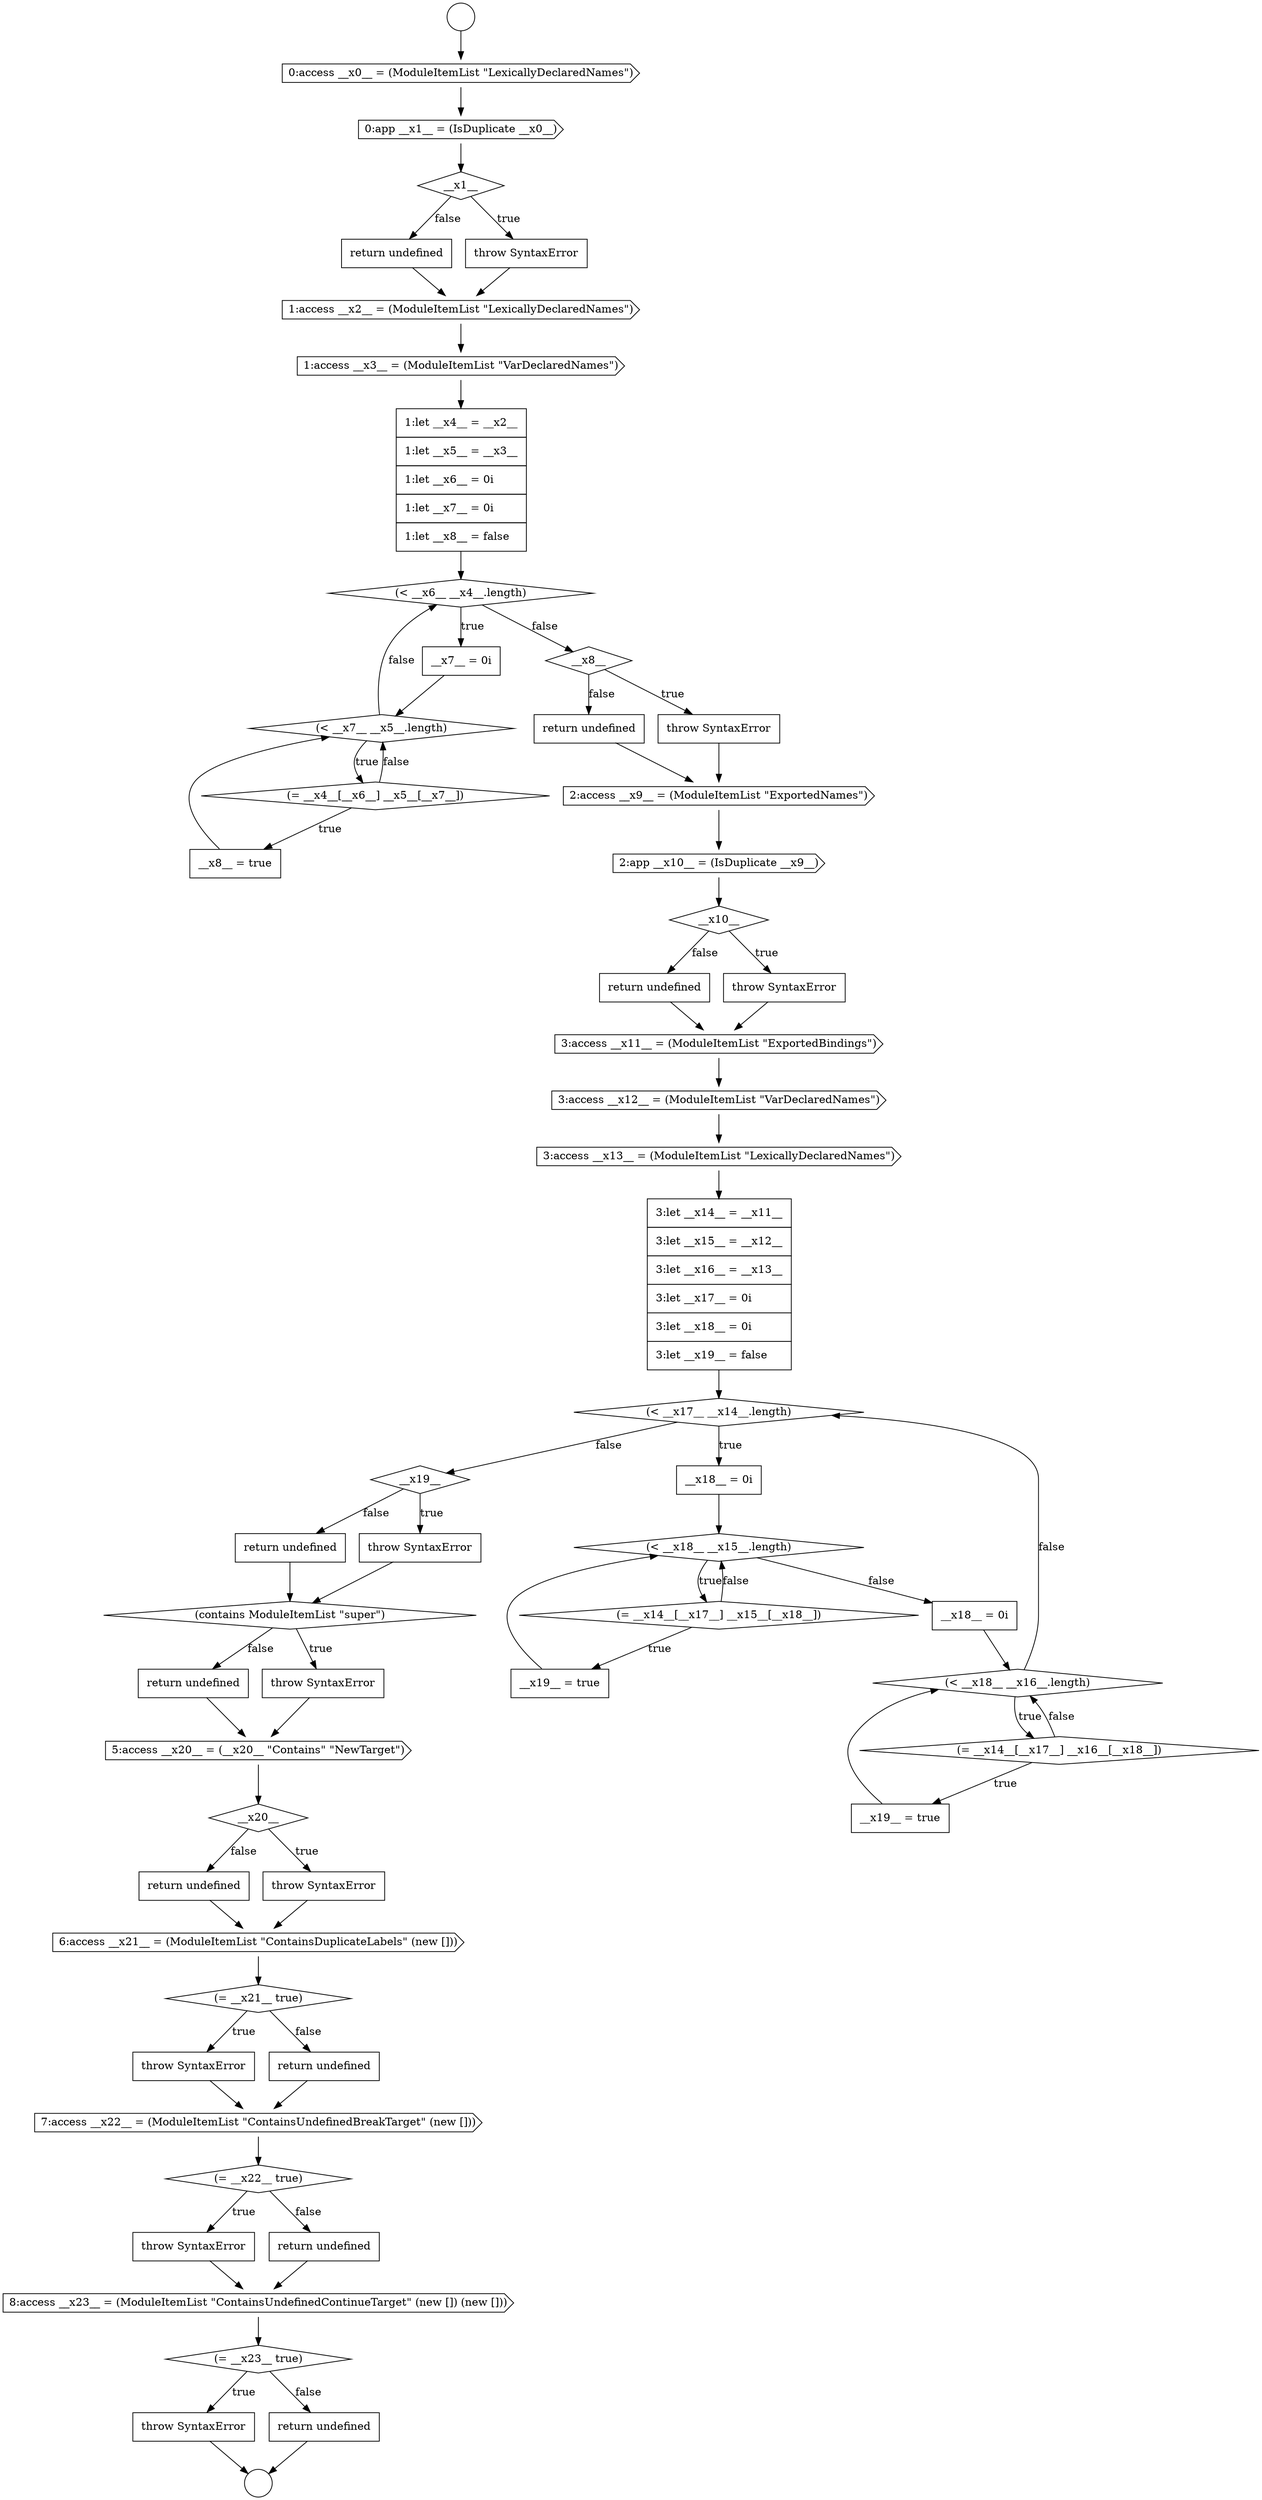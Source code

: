 digraph {
  node20445 [shape=cds, label=<<font color="black">3:access __x12__ = (ModuleItemList &quot;VarDeclaredNames&quot;)</font>> color="black" fillcolor="white" style=filled]
  node20460 [shape=diamond, label=<<font color="black">(contains ModuleItemList &quot;super&quot;)</font>> color="black" fillcolor="white" style=filled]
  node20433 [shape=diamond, label=<<font color="black">(&lt; __x7__ __x5__.length)</font>> color="black" fillcolor="white" style=filled]
  node20431 [shape=diamond, label=<<font color="black">(&lt; __x6__ __x4__.length)</font>> color="black" fillcolor="white" style=filled]
  node20459 [shape=none, margin=0, label=<<font color="black">
    <table border="0" cellborder="1" cellspacing="0" cellpadding="10">
      <tr><td align="left">return undefined</td></tr>
    </table>
  </font>> color="black" fillcolor="white" style=filled]
  node20434 [shape=diamond, label=<<font color="black">(= __x4__[__x6__] __x5__[__x7__])</font>> color="black" fillcolor="white" style=filled]
  node20466 [shape=none, margin=0, label=<<font color="black">
    <table border="0" cellborder="1" cellspacing="0" cellpadding="10">
      <tr><td align="left">return undefined</td></tr>
    </table>
  </font>> color="black" fillcolor="white" style=filled]
  node20443 [shape=none, margin=0, label=<<font color="black">
    <table border="0" cellborder="1" cellspacing="0" cellpadding="10">
      <tr><td align="left">return undefined</td></tr>
    </table>
  </font>> color="black" fillcolor="white" style=filled]
  node20455 [shape=diamond, label=<<font color="black">(= __x14__[__x17__] __x16__[__x18__])</font>> color="black" fillcolor="white" style=filled]
  node20435 [shape=none, margin=0, label=<<font color="black">
    <table border="0" cellborder="1" cellspacing="0" cellpadding="10">
      <tr><td align="left">__x8__ = true</td></tr>
    </table>
  </font>> color="black" fillcolor="white" style=filled]
  node20438 [shape=none, margin=0, label=<<font color="black">
    <table border="0" cellborder="1" cellspacing="0" cellpadding="10">
      <tr><td align="left">return undefined</td></tr>
    </table>
  </font>> color="black" fillcolor="white" style=filled]
  node20446 [shape=cds, label=<<font color="black">3:access __x13__ = (ModuleItemList &quot;LexicallyDeclaredNames&quot;)</font>> color="black" fillcolor="white" style=filled]
  node20439 [shape=cds, label=<<font color="black">2:access __x9__ = (ModuleItemList &quot;ExportedNames&quot;)</font>> color="black" fillcolor="white" style=filled]
  node20429 [shape=cds, label=<<font color="black">1:access __x3__ = (ModuleItemList &quot;VarDeclaredNames&quot;)</font>> color="black" fillcolor="white" style=filled]
  node20432 [shape=none, margin=0, label=<<font color="black">
    <table border="0" cellborder="1" cellspacing="0" cellpadding="10">
      <tr><td align="left">__x7__ = 0i</td></tr>
    </table>
  </font>> color="black" fillcolor="white" style=filled]
  node20464 [shape=diamond, label=<<font color="black">__x20__</font>> color="black" fillcolor="white" style=filled]
  node20437 [shape=none, margin=0, label=<<font color="black">
    <table border="0" cellborder="1" cellspacing="0" cellpadding="10">
      <tr><td align="left">throw SyntaxError</td></tr>
    </table>
  </font>> color="black" fillcolor="white" style=filled]
  node20477 [shape=none, margin=0, label=<<font color="black">
    <table border="0" cellborder="1" cellspacing="0" cellpadding="10">
      <tr><td align="left">throw SyntaxError</td></tr>
    </table>
  </font>> color="black" fillcolor="white" style=filled]
  node20469 [shape=none, margin=0, label=<<font color="black">
    <table border="0" cellborder="1" cellspacing="0" cellpadding="10">
      <tr><td align="left">throw SyntaxError</td></tr>
    </table>
  </font>> color="black" fillcolor="white" style=filled]
  node20468 [shape=diamond, label=<<font color="black">(= __x21__ true)</font>> color="black" fillcolor="white" style=filled]
  node20428 [shape=cds, label=<<font color="black">1:access __x2__ = (ModuleItemList &quot;LexicallyDeclaredNames&quot;)</font>> color="black" fillcolor="white" style=filled]
  node20473 [shape=none, margin=0, label=<<font color="black">
    <table border="0" cellborder="1" cellspacing="0" cellpadding="10">
      <tr><td align="left">throw SyntaxError</td></tr>
    </table>
  </font>> color="black" fillcolor="white" style=filled]
  node20441 [shape=diamond, label=<<font color="black">__x10__</font>> color="black" fillcolor="white" style=filled]
  node20465 [shape=none, margin=0, label=<<font color="black">
    <table border="0" cellborder="1" cellspacing="0" cellpadding="10">
      <tr><td align="left">throw SyntaxError</td></tr>
    </table>
  </font>> color="black" fillcolor="white" style=filled]
  node20440 [shape=cds, label=<<font color="black">2:app __x10__ = (IsDuplicate __x9__)</font>> color="black" fillcolor="white" style=filled]
  node20450 [shape=diamond, label=<<font color="black">(&lt; __x18__ __x15__.length)</font>> color="black" fillcolor="white" style=filled]
  node20472 [shape=diamond, label=<<font color="black">(= __x22__ true)</font>> color="black" fillcolor="white" style=filled]
  node20427 [shape=none, margin=0, label=<<font color="black">
    <table border="0" cellborder="1" cellspacing="0" cellpadding="10">
      <tr><td align="left">return undefined</td></tr>
    </table>
  </font>> color="black" fillcolor="white" style=filled]
  node20444 [shape=cds, label=<<font color="black">3:access __x11__ = (ModuleItemList &quot;ExportedBindings&quot;)</font>> color="black" fillcolor="white" style=filled]
  node20463 [shape=cds, label=<<font color="black">5:access __x20__ = (__x20__ &quot;Contains&quot; &quot;NewTarget&quot;)</font>> color="black" fillcolor="white" style=filled]
  node20448 [shape=diamond, label=<<font color="black">(&lt; __x17__ __x14__.length)</font>> color="black" fillcolor="white" style=filled]
  node20456 [shape=none, margin=0, label=<<font color="black">
    <table border="0" cellborder="1" cellspacing="0" cellpadding="10">
      <tr><td align="left">__x19__ = true</td></tr>
    </table>
  </font>> color="black" fillcolor="white" style=filled]
  node20424 [shape=cds, label=<<font color="black">0:app __x1__ = (IsDuplicate __x0__)</font>> color="black" fillcolor="white" style=filled]
  node20451 [shape=diamond, label=<<font color="black">(= __x14__[__x17__] __x15__[__x18__])</font>> color="black" fillcolor="white" style=filled]
  node20476 [shape=diamond, label=<<font color="black">(= __x23__ true)</font>> color="black" fillcolor="white" style=filled]
  node20454 [shape=diamond, label=<<font color="black">(&lt; __x18__ __x16__.length)</font>> color="black" fillcolor="white" style=filled]
  node20422 [shape=circle label=" " color="black" fillcolor="white" style=filled]
  node20447 [shape=none, margin=0, label=<<font color="black">
    <table border="0" cellborder="1" cellspacing="0" cellpadding="10">
      <tr><td align="left">3:let __x14__ = __x11__</td></tr>
      <tr><td align="left">3:let __x15__ = __x12__</td></tr>
      <tr><td align="left">3:let __x16__ = __x13__</td></tr>
      <tr><td align="left">3:let __x17__ = 0i</td></tr>
      <tr><td align="left">3:let __x18__ = 0i</td></tr>
      <tr><td align="left">3:let __x19__ = false</td></tr>
    </table>
  </font>> color="black" fillcolor="white" style=filled]
  node20475 [shape=cds, label=<<font color="black">8:access __x23__ = (ModuleItemList &quot;ContainsUndefinedContinueTarget&quot; (new []) (new []))</font>> color="black" fillcolor="white" style=filled]
  node20462 [shape=none, margin=0, label=<<font color="black">
    <table border="0" cellborder="1" cellspacing="0" cellpadding="10">
      <tr><td align="left">return undefined</td></tr>
    </table>
  </font>> color="black" fillcolor="white" style=filled]
  node20426 [shape=none, margin=0, label=<<font color="black">
    <table border="0" cellborder="1" cellspacing="0" cellpadding="10">
      <tr><td align="left">throw SyntaxError</td></tr>
    </table>
  </font>> color="black" fillcolor="white" style=filled]
  node20430 [shape=none, margin=0, label=<<font color="black">
    <table border="0" cellborder="1" cellspacing="0" cellpadding="10">
      <tr><td align="left">1:let __x4__ = __x2__</td></tr>
      <tr><td align="left">1:let __x5__ = __x3__</td></tr>
      <tr><td align="left">1:let __x6__ = 0i</td></tr>
      <tr><td align="left">1:let __x7__ = 0i</td></tr>
      <tr><td align="left">1:let __x8__ = false</td></tr>
    </table>
  </font>> color="black" fillcolor="white" style=filled]
  node20458 [shape=none, margin=0, label=<<font color="black">
    <table border="0" cellborder="1" cellspacing="0" cellpadding="10">
      <tr><td align="left">throw SyntaxError</td></tr>
    </table>
  </font>> color="black" fillcolor="white" style=filled]
  node20467 [shape=cds, label=<<font color="black">6:access __x21__ = (ModuleItemList &quot;ContainsDuplicateLabels&quot; (new []))</font>> color="black" fillcolor="white" style=filled]
  node20423 [shape=cds, label=<<font color="black">0:access __x0__ = (ModuleItemList &quot;LexicallyDeclaredNames&quot;)</font>> color="black" fillcolor="white" style=filled]
  node20470 [shape=none, margin=0, label=<<font color="black">
    <table border="0" cellborder="1" cellspacing="0" cellpadding="10">
      <tr><td align="left">return undefined</td></tr>
    </table>
  </font>> color="black" fillcolor="white" style=filled]
  node20457 [shape=diamond, label=<<font color="black">__x19__</font>> color="black" fillcolor="white" style=filled]
  node20421 [shape=circle label=" " color="black" fillcolor="white" style=filled]
  node20442 [shape=none, margin=0, label=<<font color="black">
    <table border="0" cellborder="1" cellspacing="0" cellpadding="10">
      <tr><td align="left">throw SyntaxError</td></tr>
    </table>
  </font>> color="black" fillcolor="white" style=filled]
  node20453 [shape=none, margin=0, label=<<font color="black">
    <table border="0" cellborder="1" cellspacing="0" cellpadding="10">
      <tr><td align="left">__x18__ = 0i</td></tr>
    </table>
  </font>> color="black" fillcolor="white" style=filled]
  node20478 [shape=none, margin=0, label=<<font color="black">
    <table border="0" cellborder="1" cellspacing="0" cellpadding="10">
      <tr><td align="left">return undefined</td></tr>
    </table>
  </font>> color="black" fillcolor="white" style=filled]
  node20452 [shape=none, margin=0, label=<<font color="black">
    <table border="0" cellborder="1" cellspacing="0" cellpadding="10">
      <tr><td align="left">__x19__ = true</td></tr>
    </table>
  </font>> color="black" fillcolor="white" style=filled]
  node20425 [shape=diamond, label=<<font color="black">__x1__</font>> color="black" fillcolor="white" style=filled]
  node20474 [shape=none, margin=0, label=<<font color="black">
    <table border="0" cellborder="1" cellspacing="0" cellpadding="10">
      <tr><td align="left">return undefined</td></tr>
    </table>
  </font>> color="black" fillcolor="white" style=filled]
  node20461 [shape=none, margin=0, label=<<font color="black">
    <table border="0" cellborder="1" cellspacing="0" cellpadding="10">
      <tr><td align="left">throw SyntaxError</td></tr>
    </table>
  </font>> color="black" fillcolor="white" style=filled]
  node20436 [shape=diamond, label=<<font color="black">__x8__</font>> color="black" fillcolor="white" style=filled]
  node20449 [shape=none, margin=0, label=<<font color="black">
    <table border="0" cellborder="1" cellspacing="0" cellpadding="10">
      <tr><td align="left">__x18__ = 0i</td></tr>
    </table>
  </font>> color="black" fillcolor="white" style=filled]
  node20471 [shape=cds, label=<<font color="black">7:access __x22__ = (ModuleItemList &quot;ContainsUndefinedBreakTarget&quot; (new []))</font>> color="black" fillcolor="white" style=filled]
  node20467 -> node20468 [ color="black"]
  node20458 -> node20460 [ color="black"]
  node20471 -> node20472 [ color="black"]
  node20470 -> node20471 [ color="black"]
  node20421 -> node20423 [ color="black"]
  node20464 -> node20465 [label=<<font color="black">true</font>> color="black"]
  node20464 -> node20466 [label=<<font color="black">false</font>> color="black"]
  node20459 -> node20460 [ color="black"]
  node20435 -> node20433 [ color="black"]
  node20456 -> node20454 [ color="black"]
  node20474 -> node20475 [ color="black"]
  node20454 -> node20455 [label=<<font color="black">true</font>> color="black"]
  node20454 -> node20448 [label=<<font color="black">false</font>> color="black"]
  node20432 -> node20433 [ color="black"]
  node20423 -> node20424 [ color="black"]
  node20473 -> node20475 [ color="black"]
  node20431 -> node20432 [label=<<font color="black">true</font>> color="black"]
  node20431 -> node20436 [label=<<font color="black">false</font>> color="black"]
  node20469 -> node20471 [ color="black"]
  node20450 -> node20451 [label=<<font color="black">true</font>> color="black"]
  node20450 -> node20453 [label=<<font color="black">false</font>> color="black"]
  node20452 -> node20450 [ color="black"]
  node20447 -> node20448 [ color="black"]
  node20434 -> node20435 [label=<<font color="black">true</font>> color="black"]
  node20434 -> node20433 [label=<<font color="black">false</font>> color="black"]
  node20465 -> node20467 [ color="black"]
  node20436 -> node20437 [label=<<font color="black">true</font>> color="black"]
  node20436 -> node20438 [label=<<font color="black">false</font>> color="black"]
  node20437 -> node20439 [ color="black"]
  node20448 -> node20449 [label=<<font color="black">true</font>> color="black"]
  node20448 -> node20457 [label=<<font color="black">false</font>> color="black"]
  node20476 -> node20477 [label=<<font color="black">true</font>> color="black"]
  node20476 -> node20478 [label=<<font color="black">false</font>> color="black"]
  node20463 -> node20464 [ color="black"]
  node20468 -> node20469 [label=<<font color="black">true</font>> color="black"]
  node20468 -> node20470 [label=<<font color="black">false</font>> color="black"]
  node20477 -> node20422 [ color="black"]
  node20444 -> node20445 [ color="black"]
  node20430 -> node20431 [ color="black"]
  node20445 -> node20446 [ color="black"]
  node20439 -> node20440 [ color="black"]
  node20475 -> node20476 [ color="black"]
  node20457 -> node20458 [label=<<font color="black">true</font>> color="black"]
  node20457 -> node20459 [label=<<font color="black">false</font>> color="black"]
  node20441 -> node20442 [label=<<font color="black">true</font>> color="black"]
  node20441 -> node20443 [label=<<font color="black">false</font>> color="black"]
  node20453 -> node20454 [ color="black"]
  node20433 -> node20434 [label=<<font color="black">true</font>> color="black"]
  node20433 -> node20431 [label=<<font color="black">false</font>> color="black"]
  node20455 -> node20456 [label=<<font color="black">true</font>> color="black"]
  node20455 -> node20454 [label=<<font color="black">false</font>> color="black"]
  node20446 -> node20447 [ color="black"]
  node20427 -> node20428 [ color="black"]
  node20466 -> node20467 [ color="black"]
  node20428 -> node20429 [ color="black"]
  node20429 -> node20430 [ color="black"]
  node20440 -> node20441 [ color="black"]
  node20426 -> node20428 [ color="black"]
  node20438 -> node20439 [ color="black"]
  node20425 -> node20426 [label=<<font color="black">true</font>> color="black"]
  node20425 -> node20427 [label=<<font color="black">false</font>> color="black"]
  node20451 -> node20452 [label=<<font color="black">true</font>> color="black"]
  node20451 -> node20450 [label=<<font color="black">false</font>> color="black"]
  node20424 -> node20425 [ color="black"]
  node20449 -> node20450 [ color="black"]
  node20460 -> node20461 [label=<<font color="black">true</font>> color="black"]
  node20460 -> node20462 [label=<<font color="black">false</font>> color="black"]
  node20462 -> node20463 [ color="black"]
  node20443 -> node20444 [ color="black"]
  node20478 -> node20422 [ color="black"]
  node20442 -> node20444 [ color="black"]
  node20461 -> node20463 [ color="black"]
  node20472 -> node20473 [label=<<font color="black">true</font>> color="black"]
  node20472 -> node20474 [label=<<font color="black">false</font>> color="black"]
}
